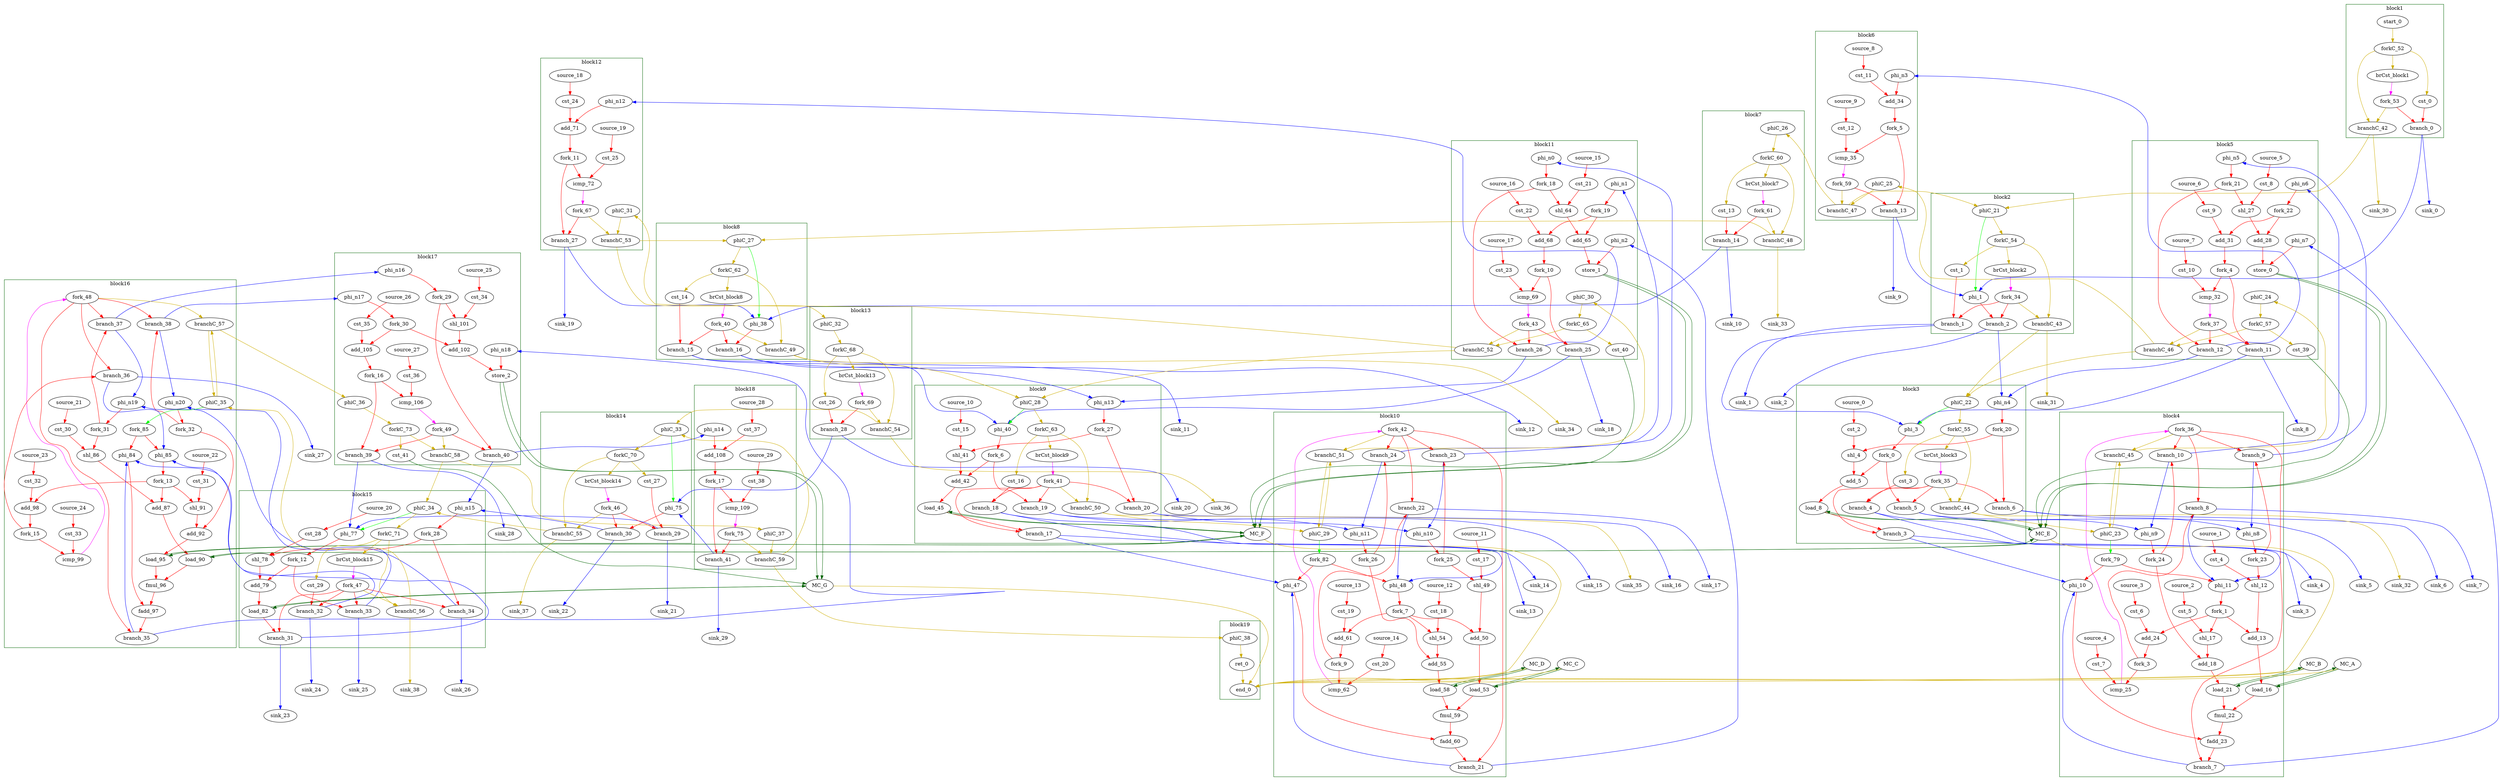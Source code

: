 Digraph G {
	splines=spline;
//DHLS version: 0.1.1" [shape = "none" pos = "20,20!"]
		"brCst_block1" [type = "Constant", bbID= 1, in = "in1:1", out = "out1:1", value = "0x1"];
		"cst_0" [type = "Constant", bbID= 1, in = "in1:1", out = "out1:1", value = "0x00000000"];
		"phi_1" [type = "Mux", bbID= 2, in = "in1?:1 in2:4 in3:4 ", out = "out1:4", delay=1.397];
		"brCst_block2" [type = "Constant", bbID= 2, in = "in1:1", out = "out1:1", value = "0x1"];
		"cst_1" [type = "Constant", bbID= 2, in = "in1:1", out = "out1:1", value = "0x00000000"];
		"phi_3" [type = "Mux", bbID= 3, in = "in1?:1 in2:4 in3:4 ", out = "out1:4", delay=1.397];
		"cst_2" [type = "Constant", bbID= 3, in = "in1:2", out = "out1:2", value = "0x00000003"];
		"shl_4" [type = "Operator", bbID= 3, op = "shl_op", in = "in1:7 in2:7 ", out = "out1:7 ", delay=0.000, latency=0, II=1];
		"add_5" [type = "Operator", bbID= 3, op = "add_op", in = "in1:8 in2:8 ", out = "out1:8 ", delay=2.287, latency=0, II=1];
		"load_8" [type = "Operator", bbID= 3, op = "mc_load_op", bbID= 3, portId= 0, in = "in1:32 in2:8 ", out = "out1:32 out2:8 ", delay=1.412, latency=2, II=1];
		"brCst_block3" [type = "Constant", bbID= 3, in = "in1:1", out = "out1:1", value = "0x1"];
		"phi_10" [type = "Mux", bbID= 4, in = "in1?:1 in2:32 in3:32 ", out = "out1:32", delay=1.397];
		"cst_3" [type = "Constant", bbID= 3, in = "in1:1", out = "out1:1", value = "0x00000000"];
		"phi_11" [type = "Mux", bbID= 4, in = "in1?:1 in2:4 in3:4 ", out = "out1:4", delay=1.397];
		"cst_4" [type = "Constant", bbID= 4, in = "in1:2", out = "out1:2", value = "0x00000003"];
		"shl_12" [type = "Operator", bbID= 4, op = "shl_op", in = "in1:7 in2:7 ", out = "out1:7 ", delay=0.000, latency=0, II=1];
		"add_13" [type = "Operator", bbID= 4, op = "add_op", in = "in1:8 in2:8 ", out = "out1:8 ", delay=2.287, latency=0, II=1];
		"load_16" [type = "Operator", bbID= 4, op = "mc_load_op", bbID= 4, portId= 0, in = "in1:32 in2:8 ", out = "out1:32 out2:8 ", delay=1.412, latency=2, II=1];
		"cst_5" [type = "Constant", bbID= 4, in = "in1:2", out = "out1:2", value = "0x00000003"];
		"shl_17" [type = "Operator", bbID= 4, op = "shl_op", in = "in1:7 in2:7 ", out = "out1:7 ", delay=0.000, latency=0, II=1];
		"add_18" [type = "Operator", bbID= 4, op = "add_op", in = "in1:8 in2:8 ", out = "out1:8 ", delay=2.287, latency=0, II=1];
		"load_21" [type = "Operator", bbID= 4, op = "mc_load_op", bbID= 4, portId= 0, in = "in1:32 in2:8 ", out = "out1:32 out2:8 ", delay=1.412, latency=2, II=1];
		"fmul_22" [type = "Operator", bbID= 4, op = "fmul_op", in = "in1:32 in2:32 ", out = "out1:32 ", delay=0.000, latency=6, II=1];
		"fadd_23" [type = "Operator", bbID= 4, op = "fadd_op", in = "in1:32 in2:32 ", out = "out1:32 ", delay=0.000, latency=10, II=1];
		"cst_6" [type = "Constant", bbID= 4, in = "in1:1", out = "out1:1", value = "0x00000001"];
		"add_24" [type = "Operator", bbID= 4, op = "add_op", in = "in1:4 in2:4 ", out = "out1:4 ", delay=2.287, latency=0, II=1];
		"cst_7" [type = "Constant", bbID= 4, in = "in1:4", out = "out1:4", value = "0x00000008"];
		"icmp_25" [type = "Operator", bbID= 4, op = "icmp_ult_op", in = "in1:4 in2:4 ", out = "out1:1 ", delay=1.907, latency=0, II=1];
		"cst_8" [type = "Constant", bbID= 5, in = "in1:2", out = "out1:2", value = "0x00000003"];
		"shl_27" [type = "Operator", bbID= 5, op = "shl_op", in = "in1:7 in2:7 ", out = "out1:7 ", delay=0.000, latency=0, II=1];
		"add_28" [type = "Operator", bbID= 5, op = "add_op", in = "in1:8 in2:8 ", out = "out1:8 ", delay=2.287, latency=0, II=1];
		"store_0" [type = "Operator", bbID= 5, op = "mc_store_op", bbID= 5, portId= 0, in = "in1:32 in2:8 ", out = "out1:32 out2:8 ", delay=0.672, latency=0, II=1];
		"cst_9" [type = "Constant", bbID= 5, in = "in1:1", out = "out1:1", value = "0x00000001"];
		"add_31" [type = "Operator", bbID= 5, op = "add_op", in = "in1:4 in2:4 ", out = "out1:4 ", delay=2.287, latency=0, II=1];
		"cst_10" [type = "Constant", bbID= 5, in = "in1:4", out = "out1:4", value = "0x00000008"];
		"icmp_32" [type = "Operator", bbID= 5, op = "icmp_ult_op", in = "in1:4 in2:4 ", out = "out1:1 ", delay=1.907, latency=0, II=1];
		"cst_11" [type = "Constant", bbID= 6, in = "in1:1", out = "out1:1", value = "0x00000001"];
		"add_34" [type = "Operator", bbID= 6, op = "add_op", in = "in1:4 in2:4 ", out = "out1:4 ", delay=2.287, latency=0, II=1];
		"cst_12" [type = "Constant", bbID= 6, in = "in1:4", out = "out1:4", value = "0x00000008"];
		"icmp_35" [type = "Operator", bbID= 6, op = "icmp_ult_op", in = "in1:4 in2:4 ", out = "out1:1 ", delay=1.907, latency=0, II=1];
		"brCst_block7" [type = "Constant", bbID= 7, in = "in1:1", out = "out1:1", value = "0x1"];
		"cst_13" [type = "Constant", bbID= 7, in = "in1:1", out = "out1:1", value = "0x00000000"];
		"phi_38" [type = "Mux", bbID= 8, in = "in1?:1 in2:4 in3:4 ", out = "out1:4", delay=1.397];
		"brCst_block8" [type = "Constant", bbID= 8, in = "in1:1", out = "out1:1", value = "0x1"];
		"cst_14" [type = "Constant", bbID= 8, in = "in1:1", out = "out1:1", value = "0x00000000"];
		"phi_40" [type = "Mux", bbID= 9, in = "in1?:1 in2:4 in3:4 ", out = "out1:4", delay=1.397];
		"cst_15" [type = "Constant", bbID= 9, in = "in1:2", out = "out1:2", value = "0x00000003"];
		"shl_41" [type = "Operator", bbID= 9, op = "shl_op", in = "in1:7 in2:7 ", out = "out1:7 ", delay=0.000, latency=0, II=1];
		"add_42" [type = "Operator", bbID= 9, op = "add_op", in = "in1:8 in2:8 ", out = "out1:8 ", delay=2.287, latency=0, II=1];
		"load_45" [type = "Operator", bbID= 9, op = "mc_load_op", bbID= 9, portId= 0, in = "in1:32 in2:8 ", out = "out1:32 out2:8 ", delay=1.412, latency=2, II=1];
		"brCst_block9" [type = "Constant", bbID= 9, in = "in1:1", out = "out1:1", value = "0x1"];
		"phi_47" [type = "Mux", bbID= 10, in = "in1?:1 in2:32 in3:32 ", out = "out1:32", delay=1.397];
		"cst_16" [type = "Constant", bbID= 9, in = "in1:1", out = "out1:1", value = "0x00000000"];
		"phi_48" [type = "Mux", bbID= 10, in = "in1?:1 in2:4 in3:4 ", out = "out1:4", delay=1.397];
		"cst_17" [type = "Constant", bbID= 10, in = "in1:2", out = "out1:2", value = "0x00000003"];
		"shl_49" [type = "Operator", bbID= 10, op = "shl_op", in = "in1:7 in2:7 ", out = "out1:7 ", delay=0.000, latency=0, II=1];
		"add_50" [type = "Operator", bbID= 10, op = "add_op", in = "in1:8 in2:8 ", out = "out1:8 ", delay=2.287, latency=0, II=1];
		"load_53" [type = "Operator", bbID= 10, op = "mc_load_op", bbID= 10, portId= 0, in = "in1:32 in2:8 ", out = "out1:32 out2:8 ", delay=1.412, latency=2, II=1];
		"cst_18" [type = "Constant", bbID= 10, in = "in1:2", out = "out1:2", value = "0x00000003"];
		"shl_54" [type = "Operator", bbID= 10, op = "shl_op", in = "in1:7 in2:7 ", out = "out1:7 ", delay=0.000, latency=0, II=1];
		"add_55" [type = "Operator", bbID= 10, op = "add_op", in = "in1:8 in2:8 ", out = "out1:8 ", delay=2.287, latency=0, II=1];
		"load_58" [type = "Operator", bbID= 10, op = "mc_load_op", bbID= 10, portId= 0, in = "in1:32 in2:8 ", out = "out1:32 out2:8 ", delay=1.412, latency=2, II=1];
		"fmul_59" [type = "Operator", bbID= 10, op = "fmul_op", in = "in1:32 in2:32 ", out = "out1:32 ", delay=0.000, latency=6, II=1];
		"fadd_60" [type = "Operator", bbID= 10, op = "fadd_op", in = "in1:32 in2:32 ", out = "out1:32 ", delay=0.000, latency=10, II=1];
		"cst_19" [type = "Constant", bbID= 10, in = "in1:1", out = "out1:1", value = "0x00000001"];
		"add_61" [type = "Operator", bbID= 10, op = "add_op", in = "in1:4 in2:4 ", out = "out1:4 ", delay=2.287, latency=0, II=1];
		"cst_20" [type = "Constant", bbID= 10, in = "in1:4", out = "out1:4", value = "0x00000008"];
		"icmp_62" [type = "Operator", bbID= 10, op = "icmp_ult_op", in = "in1:4 in2:4 ", out = "out1:1 ", delay=1.907, latency=0, II=1];
		"cst_21" [type = "Constant", bbID= 11, in = "in1:2", out = "out1:2", value = "0x00000003"];
		"shl_64" [type = "Operator", bbID= 11, op = "shl_op", in = "in1:7 in2:7 ", out = "out1:7 ", delay=0.000, latency=0, II=1];
		"add_65" [type = "Operator", bbID= 11, op = "add_op", in = "in1:8 in2:8 ", out = "out1:8 ", delay=2.287, latency=0, II=1];
		"store_1" [type = "Operator", bbID= 11, op = "mc_store_op", bbID= 11, portId= 0, in = "in1:32 in2:8 ", out = "out1:32 out2:8 ", delay=0.672, latency=0, II=1];
		"cst_22" [type = "Constant", bbID= 11, in = "in1:1", out = "out1:1", value = "0x00000001"];
		"add_68" [type = "Operator", bbID= 11, op = "add_op", in = "in1:4 in2:4 ", out = "out1:4 ", delay=2.287, latency=0, II=1];
		"cst_23" [type = "Constant", bbID= 11, in = "in1:4", out = "out1:4", value = "0x00000008"];
		"icmp_69" [type = "Operator", bbID= 11, op = "icmp_ult_op", in = "in1:4 in2:4 ", out = "out1:1 ", delay=1.907, latency=0, II=1];
		"cst_24" [type = "Constant", bbID= 12, in = "in1:1", out = "out1:1", value = "0x00000001"];
		"add_71" [type = "Operator", bbID= 12, op = "add_op", in = "in1:4 in2:4 ", out = "out1:4 ", delay=2.287, latency=0, II=1];
		"cst_25" [type = "Constant", bbID= 12, in = "in1:4", out = "out1:4", value = "0x00000008"];
		"icmp_72" [type = "Operator", bbID= 12, op = "icmp_ult_op", in = "in1:4 in2:4 ", out = "out1:1 ", delay=1.907, latency=0, II=1];
		"brCst_block13" [type = "Constant", bbID= 13, in = "in1:1", out = "out1:1", value = "0x1"];
		"cst_26" [type = "Constant", bbID= 13, in = "in1:1", out = "out1:1", value = "0x00000000"];
		"phi_75" [type = "Mux", bbID= 14, in = "in1?:1 in2:4 in3:4 ", out = "out1:4", delay=1.397];
		"brCst_block14" [type = "Constant", bbID= 14, in = "in1:1", out = "out1:1", value = "0x1"];
		"cst_27" [type = "Constant", bbID= 14, in = "in1:1", out = "out1:1", value = "0x00000000"];
		"phi_77" [type = "Mux", bbID= 15, in = "in1?:1 in2:4 in3:4 ", out = "out1:4", delay=1.397];
		"cst_28" [type = "Constant", bbID= 15, in = "in1:2", out = "out1:2", value = "0x00000003"];
		"shl_78" [type = "Operator", bbID= 15, op = "shl_op", in = "in1:7 in2:7 ", out = "out1:7 ", delay=0.000, latency=0, II=1];
		"add_79" [type = "Operator", bbID= 15, op = "add_op", in = "in1:8 in2:8 ", out = "out1:8 ", delay=2.287, latency=0, II=1];
		"load_82" [type = "Operator", bbID= 15, op = "mc_load_op", bbID= 15, portId= 0, in = "in1:32 in2:8 ", out = "out1:32 out2:8 ", delay=1.412, latency=2, II=1];
		"brCst_block15" [type = "Constant", bbID= 15, in = "in1:1", out = "out1:1", value = "0x1"];
		"phi_84" [type = "Mux", bbID= 16, in = "in1?:1 in2:32 in3:32 ", out = "out1:32", delay=1.397];
		"cst_29" [type = "Constant", bbID= 15, in = "in1:1", out = "out1:1", value = "0x00000000"];
		"phi_85" [type = "Mux", bbID= 16, in = "in1?:1 in2:4 in3:4 ", out = "out1:4", delay=1.397];
		"cst_30" [type = "Constant", bbID= 16, in = "in1:2", out = "out1:2", value = "0x00000003"];
		"shl_86" [type = "Operator", bbID= 16, op = "shl_op", in = "in1:7 in2:7 ", out = "out1:7 ", delay=0.000, latency=0, II=1];
		"add_87" [type = "Operator", bbID= 16, op = "add_op", in = "in1:8 in2:8 ", out = "out1:8 ", delay=2.287, latency=0, II=1];
		"load_90" [type = "Operator", bbID= 16, op = "mc_load_op", bbID= 16, portId= 1, in = "in1:32 in2:8 ", out = "out1:32 out2:8 ", delay=1.412, latency=2, II=1];
		"cst_31" [type = "Constant", bbID= 16, in = "in1:2", out = "out1:2", value = "0x00000003"];
		"shl_91" [type = "Operator", bbID= 16, op = "shl_op", in = "in1:7 in2:7 ", out = "out1:7 ", delay=0.000, latency=0, II=1];
		"add_92" [type = "Operator", bbID= 16, op = "add_op", in = "in1:8 in2:8 ", out = "out1:8 ", delay=2.287, latency=0, II=1];
		"load_95" [type = "Operator", bbID= 16, op = "mc_load_op", bbID= 16, portId= 1, in = "in1:32 in2:8 ", out = "out1:32 out2:8 ", delay=1.412, latency=2, II=1];
		"fmul_96" [type = "Operator", bbID= 16, op = "fmul_op", in = "in1:32 in2:32 ", out = "out1:32 ", delay=0.000, latency=6, II=1];
		"fadd_97" [type = "Operator", bbID= 16, op = "fadd_op", in = "in1:32 in2:32 ", out = "out1:32 ", delay=0.000, latency=10, II=1];
		"cst_32" [type = "Constant", bbID= 16, in = "in1:1", out = "out1:1", value = "0x00000001"];
		"add_98" [type = "Operator", bbID= 16, op = "add_op", in = "in1:4 in2:4 ", out = "out1:4 ", delay=2.287, latency=0, II=1];
		"cst_33" [type = "Constant", bbID= 16, in = "in1:4", out = "out1:4", value = "0x00000008"];
		"icmp_99" [type = "Operator", bbID= 16, op = "icmp_ult_op", in = "in1:4 in2:4 ", out = "out1:1 ", delay=1.907, latency=0, II=1];
		"cst_34" [type = "Constant", bbID= 17, in = "in1:2", out = "out1:2", value = "0x00000003"];
		"shl_101" [type = "Operator", bbID= 17, op = "shl_op", in = "in1:7 in2:7 ", out = "out1:7 ", delay=0.000, latency=0, II=1];
		"add_102" [type = "Operator", bbID= 17, op = "add_op", in = "in1:8 in2:8 ", out = "out1:8 ", delay=2.287, latency=0, II=1];
		"store_2" [type = "Operator", bbID= 17, op = "mc_store_op", bbID= 17, portId= 0, in = "in1:32 in2:8 ", out = "out1:32 out2:8 ", delay=0.672, latency=0, II=1];
		"cst_35" [type = "Constant", bbID= 17, in = "in1:1", out = "out1:1", value = "0x00000001"];
		"add_105" [type = "Operator", bbID= 17, op = "add_op", in = "in1:4 in2:4 ", out = "out1:4 ", delay=2.287, latency=0, II=1];
		"cst_36" [type = "Constant", bbID= 17, in = "in1:4", out = "out1:4", value = "0x00000008"];
		"icmp_106" [type = "Operator", bbID= 17, op = "icmp_ult_op", in = "in1:4 in2:4 ", out = "out1:1 ", delay=1.907, latency=0, II=1];
		"cst_37" [type = "Constant", bbID= 18, in = "in1:1", out = "out1:1", value = "0x00000001"];
		"add_108" [type = "Operator", bbID= 18, op = "add_op", in = "in1:4 in2:4 ", out = "out1:4 ", delay=2.287, latency=0, II=1];
		"cst_38" [type = "Constant", bbID= 18, in = "in1:4", out = "out1:4", value = "0x00000008"];
		"icmp_109" [type = "Operator", bbID= 18, op = "icmp_ult_op", in = "in1:4 in2:4 ", out = "out1:1 ", delay=1.907, latency=0, II=1];
		"ret_0" [type = "Operator", bbID= 19, op = "ret_op", in = "in1:0 ", out = "out1:0 ", delay=0.000, latency=0, II=1];
		"phi_n0" [type = "Merge", bbID= 11, in = "in1:4 ", out = "out1:4", delay=0.000];
		"phi_n1" [type = "Merge", bbID= 11, in = "in1:4 ", out = "out1:4", delay=0.000];
		"phi_n2" [type = "Merge", bbID= 11, in = "in1:32 ", out = "out1:32", delay=0.000];
		"phi_n3" [type = "Merge", bbID= 6, in = "in1:4 ", out = "out1:4", delay=0.000];
		"phi_n4" [type = "Merge", bbID= 3, in = "in1:4 in2:4 ", out = "out1:4", delay=1.397];
		"phi_n5" [type = "Merge", bbID= 5, in = "in1:4 ", out = "out1:4", delay=0.000];
		"phi_n6" [type = "Merge", bbID= 5, in = "in1:4 ", out = "out1:4", delay=0.000];
		"phi_n7" [type = "Merge", bbID= 5, in = "in1:32 ", out = "out1:32", delay=0.000];
		"phi_n8" [type = "Merge", bbID= 4, in = "in1:4 in2:4 ", out = "out1:4", delay=1.397];
		"phi_n9" [type = "Merge", bbID= 4, in = "in1:4 in2:4 ", out = "out1:4", delay=1.397];
		"phi_n10" [type = "Merge", bbID= 10, in = "in1:4 in2:4 ", out = "out1:4", delay=1.397];
		"phi_n11" [type = "Merge", bbID= 10, in = "in1:4 in2:4 ", out = "out1:4", delay=1.397];
		"phi_n12" [type = "Merge", bbID= 12, in = "in1:4 ", out = "out1:4", delay=0.000];
		"phi_n13" [type = "Merge", bbID= 9, in = "in1:4 in2:4 ", out = "out1:4", delay=1.397];
		"phi_n14" [type = "Merge", bbID= 18, in = "in1:4 ", out = "out1:4", delay=0.000];
		"phi_n15" [type = "Merge", bbID= 15, in = "in1:4 in2:4 ", out = "out1:4", delay=1.397];
		"phi_n16" [type = "Merge", bbID= 17, in = "in1:4 ", out = "out1:4", delay=0.000];
		"phi_n17" [type = "Merge", bbID= 17, in = "in1:4 ", out = "out1:4", delay=0.000];
		"phi_n18" [type = "Merge", bbID= 17, in = "in1:32 ", out = "out1:32", delay=0.000];
		"phi_n19" [type = "Merge", bbID= 16, in = "in1:4 in2:4 ", out = "out1:4", delay=1.397];
		"phi_n20" [type = "Merge", bbID= 16, in = "in1:4 in2:4 ", out = "out1:4", delay=1.397];
		"fork_0" [type = "Fork", bbID= 3, in = "in1:4", out = "out1:4 out2:4 "];
		"fork_1" [type = "Fork", bbID= 4, in = "in1:4", out = "out1:4 out2:4 out3:4 "];
		"fork_3" [type = "Fork", bbID= 4, in = "in1:4", out = "out1:4 out2:4 "];
		"fork_4" [type = "Fork", bbID= 5, in = "in1:4", out = "out1:4 out2:4 "];
		"fork_5" [type = "Fork", bbID= 6, in = "in1:4", out = "out1:4 out2:4 "];
		"fork_6" [type = "Fork", bbID= 9, in = "in1:4", out = "out1:4 out2:4 "];
		"fork_7" [type = "Fork", bbID= 10, in = "in1:4", out = "out1:4 out2:4 out3:4 "];
		"fork_9" [type = "Fork", bbID= 10, in = "in1:4", out = "out1:4 out2:4 "];
		"fork_10" [type = "Fork", bbID= 11, in = "in1:4", out = "out1:4 out2:4 "];
		"fork_11" [type = "Fork", bbID= 12, in = "in1:4", out = "out1:4 out2:4 "];
		"fork_12" [type = "Fork", bbID= 15, in = "in1:4", out = "out1:4 out2:4 "];
		"fork_13" [type = "Fork", bbID= 16, in = "in1:4", out = "out1:4 out2:4 out3:4 "];
		"fork_15" [type = "Fork", bbID= 16, in = "in1:4", out = "out1:4 out2:4 "];
		"fork_16" [type = "Fork", bbID= 17, in = "in1:4", out = "out1:4 out2:4 "];
		"fork_17" [type = "Fork", bbID= 18, in = "in1:4", out = "out1:4 out2:4 "];
		"fork_18" [type = "Fork", bbID= 11, in = "in1:4", out = "out1:4 out2:4 "];
		"fork_19" [type = "Fork", bbID= 11, in = "in1:4", out = "out1:4 out2:4 "];
		"fork_20" [type = "Fork", bbID= 3, in = "in1:4", out = "out1:4 out2:4 "];
		"fork_21" [type = "Fork", bbID= 5, in = "in1:4", out = "out1:4 out2:4 "];
		"fork_22" [type = "Fork", bbID= 5, in = "in1:4", out = "out1:4 out2:4 "];
		"fork_23" [type = "Fork", bbID= 4, in = "in1:4", out = "out1:4 out2:4 "];
		"fork_24" [type = "Fork", bbID= 4, in = "in1:4", out = "out1:4 out2:4 "];
		"fork_25" [type = "Fork", bbID= 10, in = "in1:4", out = "out1:4 out2:4 "];
		"fork_26" [type = "Fork", bbID= 10, in = "in1:4", out = "out1:4 out2:4 "];
		"fork_27" [type = "Fork", bbID= 9, in = "in1:4", out = "out1:4 out2:4 "];
		"fork_28" [type = "Fork", bbID= 15, in = "in1:4", out = "out1:4 out2:4 "];
		"fork_29" [type = "Fork", bbID= 17, in = "in1:4", out = "out1:4 out2:4 "];
		"fork_30" [type = "Fork", bbID= 17, in = "in1:4", out = "out1:4 out2:4 "];
		"fork_31" [type = "Fork", bbID= 16, in = "in1:4", out = "out1:4 out2:4 "];
		"fork_32" [type = "Fork", bbID= 16, in = "in1:4", out = "out1:4 out2:4 "];
		"branch_0" [type = "Branch", bbID= 1,  in = "in1:1 in2?:1", out = "out1+:1 out2-:1"];
		"branch_1" [type = "Branch", bbID= 2,  in = "in1:1 in2?:1", out = "out1+:1 out2-:1"];
		"branch_2" [type = "Branch", bbID= 2,  in = "in1:4 in2?:1", out = "out1+:4 out2-:4"];
		"fork_34" [type = "Fork", bbID= 2, in = "in1:1", out = "out1:1 out2:1 out3:1 "];
		"branch_3" [type = "Branch", bbID= 3,  in = "in1:32 in2?:1", out = "out1+:32 out2-:32"];
		"branch_4" [type = "Branch", bbID= 3,  in = "in1:1 in2?:1", out = "out1+:1 out2-:1"];
		"branch_5" [type = "Branch", bbID= 3,  in = "in1:4 in2?:1", out = "out1+:4 out2-:4"];
		"branch_6" [type = "Branch", bbID= 3,  in = "in1:4 in2?:1", out = "out1+:4 out2-:4"];
		"fork_35" [type = "Fork", bbID= 3, in = "in1:1", out = "out1:1 out2:1 out3:1 out4:1 out5:1 "];
		"branch_7" [type = "Branch", bbID= 4,  in = "in1:32 in2?:1", out = "out1+:32 out2-:32"];
		"branch_8" [type = "Branch", bbID= 4,  in = "in1:4 in2?:1", out = "out1+:4 out2-:4"];
		"branch_9" [type = "Branch", bbID= 4,  in = "in1:4 in2?:1", out = "out1+:4 out2-:4"];
		"branch_10" [type = "Branch", bbID= 4,  in = "in1:4 in2?:1", out = "out1+:4 out2-:4"];
		"fork_36" [type = "Fork", bbID= 4, in = "in1:1", out = "out1:1 out2:1 out3:1 out4:1 out5:1 "];
		"branch_11" [type = "Branch", bbID= 5,  in = "in1:4 in2?:1", out = "out1+:4 out2-:4"];
		"branch_12" [type = "Branch", bbID= 5,  in = "in1:4 in2?:1", out = "out1+:4 out2-:4"];
		"fork_37" [type = "Fork", bbID= 5, in = "in1:1", out = "out1:1 out2:1 out3:1 "];
		"branch_13" [type = "Branch", bbID= 6,  in = "in1:4 in2?:1", out = "out1+:4 out2-:4"];
		"branch_14" [type = "Branch", bbID= 7,  in = "in1:1 in2?:1", out = "out1+:1 out2-:1"];
		"branch_15" [type = "Branch", bbID= 8,  in = "in1:1 in2?:1", out = "out1+:1 out2-:1"];
		"branch_16" [type = "Branch", bbID= 8,  in = "in1:4 in2?:1", out = "out1+:4 out2-:4"];
		"fork_40" [type = "Fork", bbID= 8, in = "in1:1", out = "out1:1 out2:1 out3:1 "];
		"branch_17" [type = "Branch", bbID= 9,  in = "in1:32 in2?:1", out = "out1+:32 out2-:32"];
		"branch_18" [type = "Branch", bbID= 9,  in = "in1:1 in2?:1", out = "out1+:1 out2-:1"];
		"branch_19" [type = "Branch", bbID= 9,  in = "in1:4 in2?:1", out = "out1+:4 out2-:4"];
		"branch_20" [type = "Branch", bbID= 9,  in = "in1:4 in2?:1", out = "out1+:4 out2-:4"];
		"fork_41" [type = "Fork", bbID= 9, in = "in1:1", out = "out1:1 out2:1 out3:1 out4:1 out5:1 "];
		"branch_21" [type = "Branch", bbID= 10,  in = "in1:32 in2?:1", out = "out1+:32 out2-:32"];
		"branch_22" [type = "Branch", bbID= 10,  in = "in1:4 in2?:1", out = "out1+:4 out2-:4"];
		"branch_23" [type = "Branch", bbID= 10,  in = "in1:4 in2?:1", out = "out1+:4 out2-:4"];
		"branch_24" [type = "Branch", bbID= 10,  in = "in1:4 in2?:1", out = "out1+:4 out2-:4"];
		"fork_42" [type = "Fork", bbID= 10, in = "in1:1", out = "out1:1 out2:1 out3:1 out4:1 out5:1 "];
		"branch_25" [type = "Branch", bbID= 11,  in = "in1:4 in2?:1", out = "out1+:4 out2-:4"];
		"branch_26" [type = "Branch", bbID= 11,  in = "in1:4 in2?:1", out = "out1+:4 out2-:4"];
		"fork_43" [type = "Fork", bbID= 11, in = "in1:1", out = "out1:1 out2:1 out3:1 "];
		"branch_27" [type = "Branch", bbID= 12,  in = "in1:4 in2?:1", out = "out1+:4 out2-:4"];
		"branch_28" [type = "Branch", bbID= 13,  in = "in1:1 in2?:1", out = "out1+:1 out2-:1"];
		"branch_29" [type = "Branch", bbID= 14,  in = "in1:1 in2?:1", out = "out1+:1 out2-:1"];
		"branch_30" [type = "Branch", bbID= 14,  in = "in1:4 in2?:1", out = "out1+:4 out2-:4"];
		"fork_46" [type = "Fork", bbID= 14, in = "in1:1", out = "out1:1 out2:1 out3:1 "];
		"branch_31" [type = "Branch", bbID= 15,  in = "in1:32 in2?:1", out = "out1+:32 out2-:32"];
		"branch_32" [type = "Branch", bbID= 15,  in = "in1:1 in2?:1", out = "out1+:1 out2-:1"];
		"branch_33" [type = "Branch", bbID= 15,  in = "in1:4 in2?:1", out = "out1+:4 out2-:4"];
		"branch_34" [type = "Branch", bbID= 15,  in = "in1:4 in2?:1", out = "out1+:4 out2-:4"];
		"fork_47" [type = "Fork", bbID= 15, in = "in1:1", out = "out1:1 out2:1 out3:1 out4:1 out5:1 "];
		"branch_35" [type = "Branch", bbID= 16,  in = "in1:32 in2?:1", out = "out1+:32 out2-:32"];
		"branch_36" [type = "Branch", bbID= 16,  in = "in1:4 in2?:1", out = "out1+:4 out2-:4"];
		"branch_37" [type = "Branch", bbID= 16,  in = "in1:4 in2?:1", out = "out1+:4 out2-:4"];
		"branch_38" [type = "Branch", bbID= 16,  in = "in1:4 in2?:1", out = "out1+:4 out2-:4"];
		"fork_48" [type = "Fork", bbID= 16, in = "in1:1", out = "out1:1 out2:1 out3:1 out4:1 out5:1 "];
		"branch_39" [type = "Branch", bbID= 17,  in = "in1:4 in2?:1", out = "out1+:4 out2-:4"];
		"branch_40" [type = "Branch", bbID= 17,  in = "in1:4 in2?:1", out = "out1+:4 out2-:4"];
		"fork_49" [type = "Fork", bbID= 17, in = "in1:1", out = "out1:1 out2:1 out3:1 "];
		"branch_41" [type = "Branch", bbID= 18,  in = "in1:4 in2?:1", out = "out1+:4 out2-:4"];
		"MC_E" [type = "MC", bbID= 0, in = "in1:32*c0 in2:8*l0a in3:8*s0a in4:32*s0d in5:8*l1a ", out = "out1:32*l0d out2:32*l1d out3:0*e ", memory = "E", bbcount = 1, ldcount = 2, stcount = 1];
		"MC_A" [type = "MC", bbID= 0, in = "in1:8*l0a ", out = "out1:32*l0d out2:0*e ", memory = "A", bbcount = 0, ldcount = 1, stcount = 0];
		"MC_B" [type = "MC", bbID= 0, in = "in1:8*l0a ", out = "out1:32*l0d out2:0*e ", memory = "B", bbcount = 0, ldcount = 1, stcount = 0];
		"cst_39" [type = "Constant", bbID= 5, in = "in1:1", out = "out1:1", value = "0x00000001"];
		"MC_F" [type = "MC", bbID= 0, in = "in1:32*c0 in2:8*l0a in3:8*s0a in4:32*s0d in5:8*l1a ", out = "out1:32*l0d out2:32*l1d out3:0*e ", memory = "F", bbcount = 1, ldcount = 2, stcount = 1];
		"MC_C" [type = "MC", bbID= 0, in = "in1:8*l0a ", out = "out1:32*l0d out2:0*e ", memory = "C", bbcount = 0, ldcount = 1, stcount = 0];
		"MC_D" [type = "MC", bbID= 0, in = "in1:8*l0a ", out = "out1:32*l0d out2:0*e ", memory = "D", bbcount = 0, ldcount = 1, stcount = 0];
		"cst_40" [type = "Constant", bbID= 11, in = "in1:1", out = "out1:1", value = "0x00000001"];
		"MC_G" [type = "MC", bbID= 0, in = "in1:32*c0 in2:8*l0a in3:8*s0a in4:32*s0d ", out = "out1:32*l0d out2:0*e ", memory = "G", bbcount = 1, ldcount = 1, stcount = 1];
		"cst_41" [type = "Constant", bbID= 17, in = "in1:1", out = "out1:1", value = "0x00000001"];
		"end_0" [type = "Exit", bbID= 0, in = "in1:0*e in2:0*e in3:0*e in4:0*e in5:0*e in6:0*e in7:0*e in8:0 ", out = "out1:0"];
		"start_0" [type = "Entry", control= "true", bbID= 1, in = "in1:0", out = "out1:0"];
		"forkC_52" [type = "Fork", bbID= 1, in = "in1:0", out = "out1:0 out2:0 out3:0 "];
		"branchC_42" [type = "Branch", bbID= 1,  in = "in1:0 in2?:1", out = "out1+:0 out2-:0"];
		"fork_53" [type = "Fork", bbID= 1, in = "in1:1", out = "out1:1 out2:1 "];
		"phiC_21" [type = "CntrlMerge", bbID= 2, in = "in1:0 in2:0 ", out = "out1:0 out2?:1", delay=0.000];
		"forkC_54" [type = "Fork", bbID= 2, in = "in1:0", out = "out1:0 out2:0 out3:0 "];
		"branchC_43" [type = "Branch", bbID= 2,  in = "in1:0 in2?:1", out = "out1+:0 out2-:0"];
		"phiC_22" [type = "CntrlMerge", bbID= 3, in = "in1:0 in2:0 ", out = "out1:0 out2?:1", delay=0.000];
		"forkC_55" [type = "Fork", bbID= 3, in = "in1:0", out = "out1:0 out2:0 out3:0 "];
		"branchC_44" [type = "Branch", bbID= 3,  in = "in1:0 in2?:1", out = "out1+:0 out2-:0"];
		"phiC_23" [type = "CntrlMerge", bbID= 4, in = "in1:0 in2:0 ", out = "out1:0 out2?:1", delay=0.000];
		"branchC_45" [type = "Branch", bbID= 4,  in = "in1:0 in2?:1", out = "out1+:0 out2-:0"];
		"phiC_24" [type = "Merge", bbID= 5, in = "in1:0 ", out = "out1:0", delay=0.000];
		"forkC_57" [type = "Fork", bbID= 5, in = "in1:0", out = "out1:0 out2:0 "];
		"branchC_46" [type = "Branch", bbID= 5,  in = "in1:0 in2?:1", out = "out1+:0 out2-:0"];
		"phiC_25" [type = "Merge", bbID= 6, in = "in1:0 ", out = "out1:0", delay=0.000];
		"branchC_47" [type = "Branch", bbID= 6,  in = "in1:0 in2?:1", out = "out1+:0 out2-:0"];
		"fork_59" [type = "Fork", bbID= 6, in = "in1:1", out = "out1:1 out2:1 "];
		"phiC_26" [type = "Merge", bbID= 7, in = "in1:0 ", out = "out1:0", delay=0.000];
		"forkC_60" [type = "Fork", bbID= 7, in = "in1:0", out = "out1:0 out2:0 out3:0 "];
		"branchC_48" [type = "Branch", bbID= 7,  in = "in1:0 in2?:1", out = "out1+:0 out2-:0"];
		"fork_61" [type = "Fork", bbID= 7, in = "in1:1", out = "out1:1 out2:1 "];
		"phiC_27" [type = "CntrlMerge", bbID= 8, in = "in1:0 in2:0 ", out = "out1:0 out2?:1", delay=0.000];
		"forkC_62" [type = "Fork", bbID= 8, in = "in1:0", out = "out1:0 out2:0 out3:0 "];
		"branchC_49" [type = "Branch", bbID= 8,  in = "in1:0 in2?:1", out = "out1+:0 out2-:0"];
		"phiC_28" [type = "CntrlMerge", bbID= 9, in = "in1:0 in2:0 ", out = "out1:0 out2?:1", delay=0.000];
		"forkC_63" [type = "Fork", bbID= 9, in = "in1:0", out = "out1:0 out2:0 out3:0 "];
		"branchC_50" [type = "Branch", bbID= 9,  in = "in1:0 in2?:1", out = "out1+:0 out2-:0"];
		"phiC_29" [type = "CntrlMerge", bbID= 10, in = "in1:0 in2:0 ", out = "out1:0 out2?:1", delay=0.000];
		"branchC_51" [type = "Branch", bbID= 10,  in = "in1:0 in2?:1", out = "out1+:0 out2-:0"];
		"phiC_30" [type = "Merge", bbID= 11, in = "in1:0 ", out = "out1:0", delay=0.000];
		"forkC_65" [type = "Fork", bbID= 11, in = "in1:0", out = "out1:0 out2:0 "];
		"branchC_52" [type = "Branch", bbID= 11,  in = "in1:0 in2?:1", out = "out1+:0 out2-:0"];
		"phiC_31" [type = "Merge", bbID= 12, in = "in1:0 ", out = "out1:0", delay=0.000];
		"branchC_53" [type = "Branch", bbID= 12,  in = "in1:0 in2?:1", out = "out1+:0 out2-:0"];
		"fork_67" [type = "Fork", bbID= 12, in = "in1:1", out = "out1:1 out2:1 "];
		"phiC_32" [type = "Merge", bbID= 13, in = "in1:0 ", out = "out1:0", delay=0.000];
		"forkC_68" [type = "Fork", bbID= 13, in = "in1:0", out = "out1:0 out2:0 out3:0 "];
		"branchC_54" [type = "Branch", bbID= 13,  in = "in1:0 in2?:1", out = "out1+:0 out2-:0"];
		"fork_69" [type = "Fork", bbID= 13, in = "in1:1", out = "out1:1 out2:1 "];
		"phiC_33" [type = "CntrlMerge", bbID= 14, in = "in1:0 in2:0 ", out = "out1:0 out2?:1", delay=0.000];
		"forkC_70" [type = "Fork", bbID= 14, in = "in1:0", out = "out1:0 out2:0 out3:0 "];
		"branchC_55" [type = "Branch", bbID= 14,  in = "in1:0 in2?:1", out = "out1+:0 out2-:0"];
		"phiC_34" [type = "CntrlMerge", bbID= 15, in = "in1:0 in2:0 ", out = "out1:0 out2?:1", delay=0.000];
		"forkC_71" [type = "Fork", bbID= 15, in = "in1:0", out = "out1:0 out2:0 out3:0 "];
		"branchC_56" [type = "Branch", bbID= 15,  in = "in1:0 in2?:1", out = "out1+:0 out2-:0"];
		"phiC_35" [type = "CntrlMerge", bbID= 16, in = "in1:0 in2:0 ", out = "out1:0 out2?:1", delay=0.000];
		"branchC_57" [type = "Branch", bbID= 16,  in = "in1:0 in2?:1", out = "out1+:0 out2-:0"];
		"phiC_36" [type = "Merge", bbID= 17, in = "in1:0 ", out = "out1:0", delay=0.000];
		"forkC_73" [type = "Fork", bbID= 17, in = "in1:0", out = "out1:0 out2:0 "];
		"branchC_58" [type = "Branch", bbID= 17,  in = "in1:0 in2?:1", out = "out1+:0 out2-:0"];
		"phiC_37" [type = "Merge", bbID= 18, in = "in1:0 ", out = "out1:0", delay=0.000];
		"branchC_59" [type = "Branch", bbID= 18,  in = "in1:0 in2?:1", out = "out1+:0 out2-:0"];
		"fork_75" [type = "Fork", bbID= 18, in = "in1:1", out = "out1:1 out2:1 "];
		"phiC_38" [type = "Merge", bbID= 19, in = "in1:0 ", out = "out1:0", delay=0.000];
		"sink_0" [type = "Sink", bbID= 0, in = "in1:1"];
		"sink_1" [type = "Sink", bbID= 0, in = "in1:1"];
		"sink_2" [type = "Sink", bbID= 0, in = "in1:4"];
		"sink_3" [type = "Sink", bbID= 0, in = "in1:32"];
		"sink_4" [type = "Sink", bbID= 0, in = "in1:1"];
		"sink_5" [type = "Sink", bbID= 0, in = "in1:4"];
		"sink_6" [type = "Sink", bbID= 0, in = "in1:4"];
		"sink_7" [type = "Sink", bbID= 0, in = "in1:4"];
		"sink_8" [type = "Sink", bbID= 0, in = "in1:4"];
		"sink_9" [type = "Sink", bbID= 0, in = "in1:4"];
		"sink_10" [type = "Sink", bbID= 0, in = "in1:1"];
		"sink_11" [type = "Sink", bbID= 0, in = "in1:1"];
		"sink_12" [type = "Sink", bbID= 0, in = "in1:4"];
		"sink_13" [type = "Sink", bbID= 0, in = "in1:32"];
		"sink_14" [type = "Sink", bbID= 0, in = "in1:1"];
		"sink_15" [type = "Sink", bbID= 0, in = "in1:4"];
		"sink_16" [type = "Sink", bbID= 0, in = "in1:4"];
		"sink_17" [type = "Sink", bbID= 0, in = "in1:4"];
		"sink_18" [type = "Sink", bbID= 0, in = "in1:4"];
		"sink_19" [type = "Sink", bbID= 0, in = "in1:4"];
		"sink_20" [type = "Sink", bbID= 0, in = "in1:1"];
		"sink_21" [type = "Sink", bbID= 0, in = "in1:1"];
		"sink_22" [type = "Sink", bbID= 0, in = "in1:4"];
		"sink_23" [type = "Sink", bbID= 0, in = "in1:32"];
		"sink_24" [type = "Sink", bbID= 0, in = "in1:1"];
		"sink_25" [type = "Sink", bbID= 0, in = "in1:4"];
		"sink_26" [type = "Sink", bbID= 0, in = "in1:4"];
		"sink_27" [type = "Sink", bbID= 0, in = "in1:4"];
		"sink_28" [type = "Sink", bbID= 0, in = "in1:4"];
		"sink_29" [type = "Sink", bbID= 0, in = "in1:4"];
		"sink_30" [type = "Sink", bbID= 0, in = "in1:0"];
		"sink_31" [type = "Sink", bbID= 0, in = "in1:0"];
		"sink_32" [type = "Sink", bbID= 0, in = "in1:0"];
		"sink_33" [type = "Sink", bbID= 0, in = "in1:0"];
		"sink_34" [type = "Sink", bbID= 0, in = "in1:0"];
		"sink_35" [type = "Sink", bbID= 0, in = "in1:0"];
		"sink_36" [type = "Sink", bbID= 0, in = "in1:0"];
		"sink_37" [type = "Sink", bbID= 0, in = "in1:0"];
		"sink_38" [type = "Sink", bbID= 0, in = "in1:0"];
		"source_0" [type = "Source", bbID= 3, out = "out1:2"];
		"source_1" [type = "Source", bbID= 4, out = "out1:2"];
		"source_2" [type = "Source", bbID= 4, out = "out1:2"];
		"source_3" [type = "Source", bbID= 4, out = "out1:1"];
		"source_4" [type = "Source", bbID= 4, out = "out1:4"];
		"source_5" [type = "Source", bbID= 5, out = "out1:2"];
		"source_6" [type = "Source", bbID= 5, out = "out1:1"];
		"source_7" [type = "Source", bbID= 5, out = "out1:4"];
		"source_8" [type = "Source", bbID= 6, out = "out1:1"];
		"source_9" [type = "Source", bbID= 6, out = "out1:4"];
		"source_10" [type = "Source", bbID= 9, out = "out1:2"];
		"source_11" [type = "Source", bbID= 10, out = "out1:2"];
		"source_12" [type = "Source", bbID= 10, out = "out1:2"];
		"source_13" [type = "Source", bbID= 10, out = "out1:1"];
		"source_14" [type = "Source", bbID= 10, out = "out1:4"];
		"source_15" [type = "Source", bbID= 11, out = "out1:2"];
		"source_16" [type = "Source", bbID= 11, out = "out1:1"];
		"source_17" [type = "Source", bbID= 11, out = "out1:4"];
		"source_18" [type = "Source", bbID= 12, out = "out1:1"];
		"source_19" [type = "Source", bbID= 12, out = "out1:4"];
		"source_20" [type = "Source", bbID= 15, out = "out1:2"];
		"source_21" [type = "Source", bbID= 16, out = "out1:2"];
		"source_22" [type = "Source", bbID= 16, out = "out1:2"];
		"source_23" [type = "Source", bbID= 16, out = "out1:1"];
		"source_24" [type = "Source", bbID= 16, out = "out1:4"];
		"source_25" [type = "Source", bbID= 17, out = "out1:2"];
		"source_26" [type = "Source", bbID= 17, out = "out1:1"];
		"source_27" [type = "Source", bbID= 17, out = "out1:4"];
		"source_28" [type = "Source", bbID= 18, out = "out1:1"];
		"source_29" [type = "Source", bbID= 18, out = "out1:4"];
		"fork_79" [type = "Fork", bbID= 4, in = "in1:1", out = "out1:1 out2:1 "];
		"fork_82" [type = "Fork", bbID= 10, in = "in1:1", out = "out1:1 out2:1 "];
		"fork_85" [type = "Fork", bbID= 16, in = "in1:1", out = "out1:1 out2:1 "];
		"load_8" -> "MC_E" [color = "darkgreen", mem_address = "true", from = "out2", to = "in2"];
		"MC_E" -> "load_8" [color = "darkgreen", mem_address = "false", from = "out1", to = "in1"];
		"load_16" -> "MC_A" [color = "darkgreen", mem_address = "true", from = "out2", to = "in1"];
		"MC_A" -> "load_16" [color = "darkgreen", mem_address = "false", from = "out1", to = "in1"];
		"load_21" -> "MC_B" [color = "darkgreen", mem_address = "true", from = "out2", to = "in1"];
		"MC_B" -> "load_21" [color = "darkgreen", mem_address = "false", from = "out1", to = "in1"];
		"store_0" -> "MC_E" [color = "darkgreen", mem_address = "true", from = "out2", to = "in3"];
		"store_0" -> "MC_E" [color = "darkgreen", mem_address = "false", from = "out1", to = "in4"];
		"load_45" -> "MC_F" [color = "darkgreen", mem_address = "true", from = "out2", to = "in2"];
		"MC_F" -> "load_45" [color = "darkgreen", mem_address = "false", from = "out1", to = "in1"];
		"load_53" -> "MC_C" [color = "darkgreen", mem_address = "true", from = "out2", to = "in1"];
		"MC_C" -> "load_53" [color = "darkgreen", mem_address = "false", from = "out1", to = "in1"];
		"load_58" -> "MC_D" [color = "darkgreen", mem_address = "true", from = "out2", to = "in1"];
		"MC_D" -> "load_58" [color = "darkgreen", mem_address = "false", from = "out1", to = "in1"];
		"store_1" -> "MC_F" [color = "darkgreen", mem_address = "true", from = "out2", to = "in3"];
		"store_1" -> "MC_F" [color = "darkgreen", mem_address = "false", from = "out1", to = "in4"];
		"load_82" -> "MC_G" [color = "darkgreen", mem_address = "true", from = "out2", to = "in2"];
		"MC_G" -> "load_82" [color = "darkgreen", mem_address = "false", from = "out1", to = "in1"];
		"load_90" -> "MC_E" [color = "darkgreen", mem_address = "true", from = "out2", to = "in5"];
		"MC_E" -> "load_90" [color = "darkgreen", mem_address = "false", from = "out2", to = "in1"];
		"load_95" -> "MC_F" [color = "darkgreen", mem_address = "true", from = "out2", to = "in5"];
		"MC_F" -> "load_95" [color = "darkgreen", mem_address = "false", from = "out2", to = "in1"];
		"store_2" -> "MC_G" [color = "darkgreen", mem_address = "true", from = "out2", to = "in3"];
		"store_2" -> "MC_G" [color = "darkgreen", mem_address = "false", from = "out1", to = "in4"];
		"cst_39" -> "MC_E" [color = "darkgreen", from = "out1", to = "in1"];
		"MC_E" -> "end_0" [color = "gold3", from = "out3", to = "in1"];
		"MC_A" -> "end_0" [color = "gold3", from = "out2", to = "in2"];
		"MC_B" -> "end_0" [color = "gold3", from = "out2", to = "in3"];
		"cst_40" -> "MC_F" [color = "darkgreen", from = "out1", to = "in1"];
		"MC_F" -> "end_0" [color = "gold3", from = "out3", to = "in4"];
		"MC_C" -> "end_0" [color = "gold3", from = "out2", to = "in5"];
		"MC_D" -> "end_0" [color = "gold3", from = "out2", to = "in6"];
		"cst_41" -> "MC_G" [color = "darkgreen", from = "out1", to = "in1"];
		"MC_G" -> "end_0" [color = "gold3", from = "out2", to = "in7"];
	subgraph cluster_0 {
	color = "darkgreen";
		label = "block1";
		"brCst_block1" -> "fork_53" [color = "magenta", from = "out1", to = "in1"];
		"cst_0" -> "branch_0" [color = "red", from = "out1", to = "in1"];
		"start_0" -> "forkC_52" [color = "gold3", from = "out1", to = "in1"];
		"forkC_52" -> "cst_0" [color = "gold3", from = "out1", to = "in1"];
		"forkC_52" -> "branchC_42" [color = "gold3", from = "out2", to = "in1"];
		"forkC_52" -> "brCst_block1" [color = "gold3", from = "out3", to = "in1"];
		"fork_53" -> "branch_0" [color = "red", from = "out1", to = "in2"];
		"fork_53" -> "branchC_42" [color = "gold3", from = "out2", to = "in2"];
	}
		"branch_0" -> "phi_1" [color = "blue", minlen = 3, from = "out1", to = "in2"];
		"branch_0" -> "sink_0" [color = "blue", minlen = 3, from = "out2", to = "in1"];
		"branchC_42" -> "phiC_21" [color = "gold3", minlen = 3, from = "out1", to = "in1"];
		"branchC_42" -> "sink_30" [color = "gold3", minlen = 3, from = "out2", to = "in1"];
	subgraph cluster_1 {
	color = "darkgreen";
		label = "block2";
		"phi_1" -> "branch_2" [color = "red", from = "out1", to = "in1"];
		"brCst_block2" -> "fork_34" [color = "magenta", from = "out1", to = "in1"];
		"cst_1" -> "branch_1" [color = "red", from = "out1", to = "in1"];
		"fork_34" -> "branch_2" [color = "red", from = "out1", to = "in2"];
		"fork_34" -> "branch_1" [color = "red", from = "out2", to = "in2"];
		"fork_34" -> "branchC_43" [color = "gold3", from = "out3", to = "in2"];
		"phiC_21" -> "phi_1" [color = "green", from = "out2", to = "in1"];
		"phiC_21" -> "forkC_54" [color = "gold3", from = "out1", to = "in1"];
		"forkC_54" -> "cst_1" [color = "gold3", from = "out1", to = "in1"];
		"forkC_54" -> "branchC_43" [color = "gold3", from = "out2", to = "in1"];
		"forkC_54" -> "brCst_block2" [color = "gold3", from = "out3", to = "in1"];
	}
		"branch_1" -> "phi_3" [color = "blue", minlen = 3, from = "out1", to = "in2"];
		"branch_1" -> "sink_1" [color = "blue", minlen = 3, from = "out2", to = "in1"];
		"branch_2" -> "phi_n4" [color = "blue", minlen = 3, from = "out1", to = "in1"];
		"branch_2" -> "sink_2" [color = "blue", minlen = 3, from = "out2", to = "in1"];
		"branchC_43" -> "phiC_22" [color = "gold3", minlen = 3, from = "out1", to = "in1"];
		"branchC_43" -> "sink_31" [color = "gold3", minlen = 3, from = "out2", to = "in1"];
	subgraph cluster_2 {
	color = "darkgreen";
		label = "block3";
		"phi_3" -> "fork_0" [color = "red", from = "out1", to = "in1"];
		"cst_2" -> "shl_4" [color = "red", from = "out1", to = "in2"];
		"shl_4" -> "add_5" [color = "red", from = "out1", to = "in1"];
		"add_5" -> "load_8" [color = "red", from = "out1", to = "in2"];
		"load_8" -> "branch_3" [color = "red", from = "out1", to = "in1"];
		"brCst_block3" -> "fork_35" [color = "magenta", from = "out1", to = "in1"];
		"cst_3" -> "branch_4" [color = "red", from = "out1", to = "in1"];
		"phi_n4" -> "fork_20" [color = "red", from = "out1", to = "in1"];
		"fork_0" -> "add_5" [color = "red", from = "out1", to = "in2"];
		"fork_0" -> "branch_5" [color = "red", from = "out2", to = "in1"];
		"fork_20" -> "shl_4" [color = "red", from = "out1", to = "in1"];
		"fork_20" -> "branch_6" [color = "red", from = "out2", to = "in1"];
		"fork_35" -> "branch_6" [color = "red", from = "out1", to = "in2"];
		"fork_35" -> "branch_5" [color = "red", from = "out2", to = "in2"];
		"fork_35" -> "branch_4" [color = "red", from = "out3", to = "in2"];
		"fork_35" -> "branch_3" [color = "red", from = "out4", to = "in2"];
		"fork_35" -> "branchC_44" [color = "gold3", from = "out5", to = "in2"];
		"phiC_22" -> "phi_3" [color = "green", from = "out2", to = "in1"];
		"phiC_22" -> "forkC_55" [color = "gold3", from = "out1", to = "in1"];
		"forkC_55" -> "cst_3" [color = "gold3", from = "out1", to = "in1"];
		"forkC_55" -> "branchC_44" [color = "gold3", from = "out2", to = "in1"];
		"forkC_55" -> "brCst_block3" [color = "gold3", from = "out3", to = "in1"];
		"source_0" -> "cst_2" [color = "red", from = "out1", to = "in1"];
	}
		"branch_3" -> "phi_10" [color = "blue", minlen = 3, from = "out1", to = "in2"];
		"branch_3" -> "sink_3" [color = "blue", minlen = 3, from = "out2", to = "in1"];
		"branch_4" -> "phi_11" [color = "blue", minlen = 3, from = "out1", to = "in2"];
		"branch_4" -> "sink_4" [color = "blue", minlen = 3, from = "out2", to = "in1"];
		"branch_5" -> "phi_n9" [color = "blue", minlen = 3, from = "out1", to = "in1"];
		"branch_5" -> "sink_5" [color = "blue", minlen = 3, from = "out2", to = "in1"];
		"branch_6" -> "phi_n8" [color = "blue", minlen = 3, from = "out1", to = "in1"];
		"branch_6" -> "sink_6" [color = "blue", minlen = 3, from = "out2", to = "in1"];
		"branchC_44" -> "phiC_23" [color = "gold3", minlen = 3, from = "out1", to = "in1"];
		"branchC_44" -> "sink_32" [color = "gold3", minlen = 3, from = "out2", to = "in1"];
	subgraph cluster_3 {
	color = "darkgreen";
		label = "block4";
		"phi_10" -> "fadd_23" [color = "red", from = "out1", to = "in1"];
		"phi_11" -> "fork_1" [color = "red", from = "out1", to = "in1"];
		"cst_4" -> "shl_12" [color = "red", from = "out1", to = "in2"];
		"shl_12" -> "add_13" [color = "red", from = "out1", to = "in1"];
		"add_13" -> "load_16" [color = "red", from = "out1", to = "in2"];
		"load_16" -> "fmul_22" [color = "red", from = "out1", to = "in1"];
		"cst_5" -> "shl_17" [color = "red", from = "out1", to = "in2"];
		"shl_17" -> "add_18" [color = "red", from = "out1", to = "in1"];
		"add_18" -> "load_21" [color = "red", from = "out1", to = "in2"];
		"load_21" -> "fmul_22" [color = "red", from = "out1", to = "in2"];
		"fmul_22" -> "fadd_23" [color = "red", from = "out1", to = "in2"];
		"fadd_23" -> "branch_7" [color = "red", from = "out1", to = "in1"];
		"cst_6" -> "add_24" [color = "red", from = "out1", to = "in2"];
		"add_24" -> "fork_3" [color = "red", from = "out1", to = "in1"];
		"cst_7" -> "icmp_25" [color = "red", from = "out1", to = "in2"];
		"icmp_25" -> "fork_36" [color = "magenta", from = "out1", to = "in1"];
		"phi_n8" -> "fork_23" [color = "red", from = "out1", to = "in1"];
		"phi_n9" -> "fork_24" [color = "red", from = "out1", to = "in1"];
		"fork_1" -> "add_13" [color = "red", from = "out1", to = "in2"];
		"fork_1" -> "shl_17" [color = "red", from = "out2", to = "in1"];
		"fork_1" -> "add_24" [color = "red", from = "out3", to = "in1"];
		"fork_3" -> "icmp_25" [color = "red", from = "out1", to = "in1"];
		"fork_3" -> "branch_8" [color = "red", from = "out2", to = "in1"];
		"fork_23" -> "shl_12" [color = "red", from = "out1", to = "in1"];
		"fork_23" -> "branch_9" [color = "red", from = "out2", to = "in1"];
		"fork_24" -> "add_18" [color = "red", from = "out1", to = "in2"];
		"fork_24" -> "branch_10" [color = "red", from = "out2", to = "in1"];
		"fork_36" -> "branch_10" [color = "red", from = "out1", to = "in2"];
		"fork_36" -> "branch_9" [color = "red", from = "out2", to = "in2"];
		"fork_36" -> "branch_8" [color = "red", from = "out3", to = "in2"];
		"fork_36" -> "branch_7" [color = "red", from = "out4", to = "in2"];
		"fork_36" -> "branchC_45" [color = "gold3", from = "out5", to = "in2"];
		"phiC_23" -> "fork_79" [color = "green", from = "out2", to = "in1"];
		"phiC_23" -> "branchC_45" [color = "gold3", from = "out1", to = "in1"];
		"source_1" -> "cst_4" [color = "red", from = "out1", to = "in1"];
		"source_2" -> "cst_5" [color = "red", from = "out1", to = "in1"];
		"source_3" -> "cst_6" [color = "red", from = "out1", to = "in1"];
		"source_4" -> "cst_7" [color = "red", from = "out1", to = "in1"];
		"fork_79" -> "phi_10" [color = "red", from = "out1", to = "in1"];
		"fork_79" -> "phi_11" [color = "red", from = "out2", to = "in1"];
	}
		"branch_7" -> "phi_10" [color = "blue", minlen = 3, from = "out1", to = "in3"];
		"branch_7" -> "phi_n7" [color = "blue", minlen = 3, from = "out2", to = "in1"];
		"branch_8" -> "phi_11" [color = "blue", minlen = 3, from = "out1", to = "in3"];
		"branch_8" -> "sink_7" [color = "blue", minlen = 3, from = "out2", to = "in1"];
		"branch_9" -> "phi_n8" [color = "blue", minlen = 3, from = "out1", to = "in2"];
		"branch_9" -> "phi_n5" [color = "blue", minlen = 3, from = "out2", to = "in1"];
		"branch_10" -> "phi_n9" [color = "blue", minlen = 3, from = "out1", to = "in2"];
		"branch_10" -> "phi_n6" [color = "blue", minlen = 3, from = "out2", to = "in1"];
		"branchC_45" -> "phiC_23" [color = "gold3", minlen = 3, from = "out1", to = "in2"];
		"branchC_45" -> "phiC_24" [color = "gold3", minlen = 3, from = "out2", to = "in1"];
	subgraph cluster_4 {
	color = "darkgreen";
		label = "block5";
		"cst_8" -> "shl_27" [color = "red", from = "out1", to = "in2"];
		"shl_27" -> "add_28" [color = "red", from = "out1", to = "in1"];
		"add_28" -> "store_0" [color = "red", from = "out1", to = "in2"];
		"cst_9" -> "add_31" [color = "red", from = "out1", to = "in2"];
		"add_31" -> "fork_4" [color = "red", from = "out1", to = "in1"];
		"cst_10" -> "icmp_32" [color = "red", from = "out1", to = "in2"];
		"icmp_32" -> "fork_37" [color = "magenta", from = "out1", to = "in1"];
		"phi_n5" -> "fork_21" [color = "red", from = "out1", to = "in1"];
		"phi_n6" -> "fork_22" [color = "red", from = "out1", to = "in1"];
		"phi_n7" -> "store_0" [color = "red", from = "out1", to = "in1"];
		"fork_4" -> "icmp_32" [color = "red", from = "out1", to = "in1"];
		"fork_4" -> "branch_11" [color = "red", from = "out2", to = "in1"];
		"fork_21" -> "shl_27" [color = "red", from = "out1", to = "in1"];
		"fork_21" -> "branch_12" [color = "red", from = "out2", to = "in1"];
		"fork_22" -> "add_28" [color = "red", from = "out1", to = "in2"];
		"fork_22" -> "add_31" [color = "red", from = "out2", to = "in1"];
		"fork_37" -> "branch_12" [color = "red", from = "out1", to = "in2"];
		"fork_37" -> "branch_11" [color = "red", from = "out2", to = "in2"];
		"fork_37" -> "branchC_46" [color = "gold3", from = "out3", to = "in2"];
		"phiC_24" -> "forkC_57" [color = "gold3", from = "out1", to = "in1"];
		"forkC_57" -> "cst_39" [color = "gold3", from = "out1", to = "in1"];
		"forkC_57" -> "branchC_46" [color = "gold3", from = "out2", to = "in1"];
		"source_5" -> "cst_8" [color = "red", from = "out1", to = "in1"];
		"source_6" -> "cst_9" [color = "red", from = "out1", to = "in1"];
		"source_7" -> "cst_10" [color = "red", from = "out1", to = "in1"];
	}
		"branch_11" -> "phi_3" [color = "blue", minlen = 3, from = "out1", to = "in3"];
		"branch_11" -> "sink_8" [color = "blue", minlen = 3, from = "out2", to = "in1"];
		"branch_12" -> "phi_n4" [color = "blue", minlen = 3, from = "out1", to = "in2"];
		"branch_12" -> "phi_n3" [color = "blue", minlen = 3, from = "out2", to = "in1"];
		"branchC_46" -> "phiC_22" [color = "gold3", minlen = 3, from = "out1", to = "in2"];
		"branchC_46" -> "phiC_25" [color = "gold3", minlen = 3, from = "out2", to = "in1"];
	subgraph cluster_5 {
	color = "darkgreen";
		label = "block6";
		"cst_11" -> "add_34" [color = "red", from = "out1", to = "in2"];
		"add_34" -> "fork_5" [color = "red", from = "out1", to = "in1"];
		"cst_12" -> "icmp_35" [color = "red", from = "out1", to = "in2"];
		"icmp_35" -> "fork_59" [color = "magenta", from = "out1", to = "in1"];
		"phi_n3" -> "add_34" [color = "red", from = "out1", to = "in1"];
		"fork_5" -> "icmp_35" [color = "red", from = "out1", to = "in1"];
		"fork_5" -> "branch_13" [color = "red", from = "out2", to = "in1"];
		"phiC_25" -> "branchC_47" [color = "gold3", from = "out1", to = "in1"];
		"fork_59" -> "branch_13" [color = "red", from = "out1", to = "in2"];
		"fork_59" -> "branchC_47" [color = "gold3", from = "out2", to = "in2"];
		"source_8" -> "cst_11" [color = "red", from = "out1", to = "in1"];
		"source_9" -> "cst_12" [color = "red", from = "out1", to = "in1"];
	}
		"branch_13" -> "phi_1" [color = "blue", minlen = 3, from = "out1", to = "in3"];
		"branch_13" -> "sink_9" [color = "blue", minlen = 3, from = "out2", to = "in1"];
		"branchC_47" -> "phiC_21" [color = "gold3", minlen = 3, from = "out1", to = "in2"];
		"branchC_47" -> "phiC_26" [color = "gold3", minlen = 3, from = "out2", to = "in1"];
	subgraph cluster_6 {
	color = "darkgreen";
		label = "block7";
		"brCst_block7" -> "fork_61" [color = "magenta", from = "out1", to = "in1"];
		"cst_13" -> "branch_14" [color = "red", from = "out1", to = "in1"];
		"phiC_26" -> "forkC_60" [color = "gold3", from = "out1", to = "in1"];
		"forkC_60" -> "cst_13" [color = "gold3", from = "out1", to = "in1"];
		"forkC_60" -> "branchC_48" [color = "gold3", from = "out2", to = "in1"];
		"forkC_60" -> "brCst_block7" [color = "gold3", from = "out3", to = "in1"];
		"fork_61" -> "branch_14" [color = "red", from = "out1", to = "in2"];
		"fork_61" -> "branchC_48" [color = "gold3", from = "out2", to = "in2"];
	}
		"branch_14" -> "phi_38" [color = "blue", minlen = 3, from = "out1", to = "in2"];
		"branch_14" -> "sink_10" [color = "blue", minlen = 3, from = "out2", to = "in1"];
		"branchC_48" -> "phiC_27" [color = "gold3", minlen = 3, from = "out1", to = "in1"];
		"branchC_48" -> "sink_33" [color = "gold3", minlen = 3, from = "out2", to = "in1"];
	subgraph cluster_7 {
	color = "darkgreen";
		label = "block8";
		"phi_38" -> "branch_16" [color = "red", from = "out1", to = "in1"];
		"brCst_block8" -> "fork_40" [color = "magenta", from = "out1", to = "in1"];
		"cst_14" -> "branch_15" [color = "red", from = "out1", to = "in1"];
		"fork_40" -> "branch_16" [color = "red", from = "out1", to = "in2"];
		"fork_40" -> "branch_15" [color = "red", from = "out2", to = "in2"];
		"fork_40" -> "branchC_49" [color = "gold3", from = "out3", to = "in2"];
		"phiC_27" -> "phi_38" [color = "green", from = "out2", to = "in1"];
		"phiC_27" -> "forkC_62" [color = "gold3", from = "out1", to = "in1"];
		"forkC_62" -> "cst_14" [color = "gold3", from = "out1", to = "in1"];
		"forkC_62" -> "branchC_49" [color = "gold3", from = "out2", to = "in1"];
		"forkC_62" -> "brCst_block8" [color = "gold3", from = "out3", to = "in1"];
	}
		"branch_15" -> "phi_40" [color = "blue", minlen = 3, from = "out1", to = "in2"];
		"branch_15" -> "sink_11" [color = "blue", minlen = 3, from = "out2", to = "in1"];
		"branch_16" -> "phi_n13" [color = "blue", minlen = 3, from = "out1", to = "in1"];
		"branch_16" -> "sink_12" [color = "blue", minlen = 3, from = "out2", to = "in1"];
		"branchC_49" -> "phiC_28" [color = "gold3", minlen = 3, from = "out1", to = "in1"];
		"branchC_49" -> "sink_34" [color = "gold3", minlen = 3, from = "out2", to = "in1"];
	subgraph cluster_8 {
	color = "darkgreen";
		label = "block9";
		"phi_40" -> "fork_6" [color = "red", from = "out1", to = "in1"];
		"cst_15" -> "shl_41" [color = "red", from = "out1", to = "in2"];
		"shl_41" -> "add_42" [color = "red", from = "out1", to = "in1"];
		"add_42" -> "load_45" [color = "red", from = "out1", to = "in2"];
		"load_45" -> "branch_17" [color = "red", from = "out1", to = "in1"];
		"brCst_block9" -> "fork_41" [color = "magenta", from = "out1", to = "in1"];
		"cst_16" -> "branch_18" [color = "red", from = "out1", to = "in1"];
		"phi_n13" -> "fork_27" [color = "red", from = "out1", to = "in1"];
		"fork_6" -> "add_42" [color = "red", from = "out1", to = "in2"];
		"fork_6" -> "branch_19" [color = "red", from = "out2", to = "in1"];
		"fork_27" -> "shl_41" [color = "red", from = "out1", to = "in1"];
		"fork_27" -> "branch_20" [color = "red", from = "out2", to = "in1"];
		"fork_41" -> "branch_20" [color = "red", from = "out1", to = "in2"];
		"fork_41" -> "branch_19" [color = "red", from = "out2", to = "in2"];
		"fork_41" -> "branch_18" [color = "red", from = "out3", to = "in2"];
		"fork_41" -> "branch_17" [color = "red", from = "out4", to = "in2"];
		"fork_41" -> "branchC_50" [color = "gold3", from = "out5", to = "in2"];
		"phiC_28" -> "phi_40" [color = "green", from = "out2", to = "in1"];
		"phiC_28" -> "forkC_63" [color = "gold3", from = "out1", to = "in1"];
		"forkC_63" -> "cst_16" [color = "gold3", from = "out1", to = "in1"];
		"forkC_63" -> "branchC_50" [color = "gold3", from = "out2", to = "in1"];
		"forkC_63" -> "brCst_block9" [color = "gold3", from = "out3", to = "in1"];
		"source_10" -> "cst_15" [color = "red", from = "out1", to = "in1"];
	}
		"branch_17" -> "phi_47" [color = "blue", minlen = 3, from = "out1", to = "in2"];
		"branch_17" -> "sink_13" [color = "blue", minlen = 3, from = "out2", to = "in1"];
		"branch_18" -> "phi_48" [color = "blue", minlen = 3, from = "out1", to = "in2"];
		"branch_18" -> "sink_14" [color = "blue", minlen = 3, from = "out2", to = "in1"];
		"branch_19" -> "phi_n11" [color = "blue", minlen = 3, from = "out1", to = "in1"];
		"branch_19" -> "sink_15" [color = "blue", minlen = 3, from = "out2", to = "in1"];
		"branch_20" -> "phi_n10" [color = "blue", minlen = 3, from = "out1", to = "in1"];
		"branch_20" -> "sink_16" [color = "blue", minlen = 3, from = "out2", to = "in1"];
		"branchC_50" -> "phiC_29" [color = "gold3", minlen = 3, from = "out1", to = "in1"];
		"branchC_50" -> "sink_35" [color = "gold3", minlen = 3, from = "out2", to = "in1"];
	subgraph cluster_9 {
	color = "darkgreen";
		label = "block10";
		"phi_47" -> "fadd_60" [color = "red", from = "out1", to = "in1"];
		"phi_48" -> "fork_7" [color = "red", from = "out1", to = "in1"];
		"cst_17" -> "shl_49" [color = "red", from = "out1", to = "in2"];
		"shl_49" -> "add_50" [color = "red", from = "out1", to = "in1"];
		"add_50" -> "load_53" [color = "red", from = "out1", to = "in2"];
		"load_53" -> "fmul_59" [color = "red", from = "out1", to = "in1"];
		"cst_18" -> "shl_54" [color = "red", from = "out1", to = "in2"];
		"shl_54" -> "add_55" [color = "red", from = "out1", to = "in1"];
		"add_55" -> "load_58" [color = "red", from = "out1", to = "in2"];
		"load_58" -> "fmul_59" [color = "red", from = "out1", to = "in2"];
		"fmul_59" -> "fadd_60" [color = "red", from = "out1", to = "in2"];
		"fadd_60" -> "branch_21" [color = "red", from = "out1", to = "in1"];
		"cst_19" -> "add_61" [color = "red", from = "out1", to = "in2"];
		"add_61" -> "fork_9" [color = "red", from = "out1", to = "in1"];
		"cst_20" -> "icmp_62" [color = "red", from = "out1", to = "in2"];
		"icmp_62" -> "fork_42" [color = "magenta", from = "out1", to = "in1"];
		"phi_n10" -> "fork_25" [color = "red", from = "out1", to = "in1"];
		"phi_n11" -> "fork_26" [color = "red", from = "out1", to = "in1"];
		"fork_7" -> "add_50" [color = "red", from = "out1", to = "in2"];
		"fork_7" -> "shl_54" [color = "red", from = "out2", to = "in1"];
		"fork_7" -> "add_61" [color = "red", from = "out3", to = "in1"];
		"fork_9" -> "icmp_62" [color = "red", from = "out1", to = "in1"];
		"fork_9" -> "branch_22" [color = "red", from = "out2", to = "in1"];
		"fork_25" -> "shl_49" [color = "red", from = "out1", to = "in1"];
		"fork_25" -> "branch_23" [color = "red", from = "out2", to = "in1"];
		"fork_26" -> "add_55" [color = "red", from = "out1", to = "in2"];
		"fork_26" -> "branch_24" [color = "red", from = "out2", to = "in1"];
		"fork_42" -> "branch_24" [color = "red", from = "out1", to = "in2"];
		"fork_42" -> "branch_23" [color = "red", from = "out2", to = "in2"];
		"fork_42" -> "branch_22" [color = "red", from = "out3", to = "in2"];
		"fork_42" -> "branch_21" [color = "red", from = "out4", to = "in2"];
		"fork_42" -> "branchC_51" [color = "gold3", from = "out5", to = "in2"];
		"phiC_29" -> "fork_82" [color = "green", from = "out2", to = "in1"];
		"phiC_29" -> "branchC_51" [color = "gold3", from = "out1", to = "in1"];
		"source_11" -> "cst_17" [color = "red", from = "out1", to = "in1"];
		"source_12" -> "cst_18" [color = "red", from = "out1", to = "in1"];
		"source_13" -> "cst_19" [color = "red", from = "out1", to = "in1"];
		"source_14" -> "cst_20" [color = "red", from = "out1", to = "in1"];
		"fork_82" -> "phi_47" [color = "red", from = "out1", to = "in1"];
		"fork_82" -> "phi_48" [color = "red", from = "out2", to = "in1"];
	}
		"branch_21" -> "phi_47" [color = "blue", minlen = 3, from = "out1", to = "in3"];
		"branch_21" -> "phi_n2" [color = "blue", minlen = 3, from = "out2", to = "in1"];
		"branch_22" -> "phi_48" [color = "blue", minlen = 3, from = "out1", to = "in3"];
		"branch_22" -> "sink_17" [color = "blue", minlen = 3, from = "out2", to = "in1"];
		"branch_23" -> "phi_n10" [color = "blue", minlen = 3, from = "out1", to = "in2"];
		"branch_23" -> "phi_n0" [color = "blue", minlen = 3, from = "out2", to = "in1"];
		"branch_24" -> "phi_n11" [color = "blue", minlen = 3, from = "out1", to = "in2"];
		"branch_24" -> "phi_n1" [color = "blue", minlen = 3, from = "out2", to = "in1"];
		"branchC_51" -> "phiC_29" [color = "gold3", minlen = 3, from = "out1", to = "in2"];
		"branchC_51" -> "phiC_30" [color = "gold3", minlen = 3, from = "out2", to = "in1"];
	subgraph cluster_10 {
	color = "darkgreen";
		label = "block11";
		"cst_21" -> "shl_64" [color = "red", from = "out1", to = "in2"];
		"shl_64" -> "add_65" [color = "red", from = "out1", to = "in1"];
		"add_65" -> "store_1" [color = "red", from = "out1", to = "in2"];
		"cst_22" -> "add_68" [color = "red", from = "out1", to = "in2"];
		"add_68" -> "fork_10" [color = "red", from = "out1", to = "in1"];
		"cst_23" -> "icmp_69" [color = "red", from = "out1", to = "in2"];
		"icmp_69" -> "fork_43" [color = "magenta", from = "out1", to = "in1"];
		"phi_n0" -> "fork_18" [color = "red", from = "out1", to = "in1"];
		"phi_n1" -> "fork_19" [color = "red", from = "out1", to = "in1"];
		"phi_n2" -> "store_1" [color = "red", from = "out1", to = "in1"];
		"fork_10" -> "icmp_69" [color = "red", from = "out1", to = "in1"];
		"fork_10" -> "branch_25" [color = "red", from = "out2", to = "in1"];
		"fork_18" -> "shl_64" [color = "red", from = "out1", to = "in1"];
		"fork_18" -> "branch_26" [color = "red", from = "out2", to = "in1"];
		"fork_19" -> "add_65" [color = "red", from = "out1", to = "in2"];
		"fork_19" -> "add_68" [color = "red", from = "out2", to = "in1"];
		"fork_43" -> "branch_26" [color = "red", from = "out1", to = "in2"];
		"fork_43" -> "branch_25" [color = "red", from = "out2", to = "in2"];
		"fork_43" -> "branchC_52" [color = "gold3", from = "out3", to = "in2"];
		"phiC_30" -> "forkC_65" [color = "gold3", from = "out1", to = "in1"];
		"forkC_65" -> "cst_40" [color = "gold3", from = "out1", to = "in1"];
		"forkC_65" -> "branchC_52" [color = "gold3", from = "out2", to = "in1"];
		"source_15" -> "cst_21" [color = "red", from = "out1", to = "in1"];
		"source_16" -> "cst_22" [color = "red", from = "out1", to = "in1"];
		"source_17" -> "cst_23" [color = "red", from = "out1", to = "in1"];
	}
		"branch_25" -> "phi_40" [color = "blue", minlen = 3, from = "out1", to = "in3"];
		"branch_25" -> "sink_18" [color = "blue", minlen = 3, from = "out2", to = "in1"];
		"branch_26" -> "phi_n13" [color = "blue", minlen = 3, from = "out1", to = "in2"];
		"branch_26" -> "phi_n12" [color = "blue", minlen = 3, from = "out2", to = "in1"];
		"branchC_52" -> "phiC_28" [color = "gold3", minlen = 3, from = "out1", to = "in2"];
		"branchC_52" -> "phiC_31" [color = "gold3", minlen = 3, from = "out2", to = "in1"];
	subgraph cluster_11 {
	color = "darkgreen";
		label = "block12";
		"cst_24" -> "add_71" [color = "red", from = "out1", to = "in2"];
		"add_71" -> "fork_11" [color = "red", from = "out1", to = "in1"];
		"cst_25" -> "icmp_72" [color = "red", from = "out1", to = "in2"];
		"icmp_72" -> "fork_67" [color = "magenta", from = "out1", to = "in1"];
		"phi_n12" -> "add_71" [color = "red", from = "out1", to = "in1"];
		"fork_11" -> "icmp_72" [color = "red", from = "out1", to = "in1"];
		"fork_11" -> "branch_27" [color = "red", from = "out2", to = "in1"];
		"phiC_31" -> "branchC_53" [color = "gold3", from = "out1", to = "in1"];
		"fork_67" -> "branch_27" [color = "red", from = "out1", to = "in2"];
		"fork_67" -> "branchC_53" [color = "gold3", from = "out2", to = "in2"];
		"source_18" -> "cst_24" [color = "red", from = "out1", to = "in1"];
		"source_19" -> "cst_25" [color = "red", from = "out1", to = "in1"];
	}
		"branch_27" -> "phi_38" [color = "blue", minlen = 3, from = "out1", to = "in3"];
		"branch_27" -> "sink_19" [color = "blue", minlen = 3, from = "out2", to = "in1"];
		"branchC_53" -> "phiC_27" [color = "gold3", minlen = 3, from = "out1", to = "in2"];
		"branchC_53" -> "phiC_32" [color = "gold3", minlen = 3, from = "out2", to = "in1"];
	subgraph cluster_12 {
	color = "darkgreen";
		label = "block13";
		"brCst_block13" -> "fork_69" [color = "magenta", from = "out1", to = "in1"];
		"cst_26" -> "branch_28" [color = "red", from = "out1", to = "in1"];
		"phiC_32" -> "forkC_68" [color = "gold3", from = "out1", to = "in1"];
		"forkC_68" -> "cst_26" [color = "gold3", from = "out1", to = "in1"];
		"forkC_68" -> "branchC_54" [color = "gold3", from = "out2", to = "in1"];
		"forkC_68" -> "brCst_block13" [color = "gold3", from = "out3", to = "in1"];
		"fork_69" -> "branch_28" [color = "red", from = "out1", to = "in2"];
		"fork_69" -> "branchC_54" [color = "gold3", from = "out2", to = "in2"];
	}
		"branch_28" -> "phi_75" [color = "blue", minlen = 3, from = "out1", to = "in2"];
		"branch_28" -> "sink_20" [color = "blue", minlen = 3, from = "out2", to = "in1"];
		"branchC_54" -> "phiC_33" [color = "gold3", minlen = 3, from = "out1", to = "in1"];
		"branchC_54" -> "sink_36" [color = "gold3", minlen = 3, from = "out2", to = "in1"];
	subgraph cluster_13 {
	color = "darkgreen";
		label = "block14";
		"phi_75" -> "branch_30" [color = "red", from = "out1", to = "in1"];
		"brCst_block14" -> "fork_46" [color = "magenta", from = "out1", to = "in1"];
		"cst_27" -> "branch_29" [color = "red", from = "out1", to = "in1"];
		"fork_46" -> "branch_30" [color = "red", from = "out1", to = "in2"];
		"fork_46" -> "branch_29" [color = "red", from = "out2", to = "in2"];
		"fork_46" -> "branchC_55" [color = "gold3", from = "out3", to = "in2"];
		"phiC_33" -> "phi_75" [color = "green", from = "out2", to = "in1"];
		"phiC_33" -> "forkC_70" [color = "gold3", from = "out1", to = "in1"];
		"forkC_70" -> "cst_27" [color = "gold3", from = "out1", to = "in1"];
		"forkC_70" -> "branchC_55" [color = "gold3", from = "out2", to = "in1"];
		"forkC_70" -> "brCst_block14" [color = "gold3", from = "out3", to = "in1"];
	}
		"branch_29" -> "phi_77" [color = "blue", minlen = 3, from = "out1", to = "in2"];
		"branch_29" -> "sink_21" [color = "blue", minlen = 3, from = "out2", to = "in1"];
		"branch_30" -> "phi_n15" [color = "blue", minlen = 3, from = "out1", to = "in1"];
		"branch_30" -> "sink_22" [color = "blue", minlen = 3, from = "out2", to = "in1"];
		"branchC_55" -> "phiC_34" [color = "gold3", minlen = 3, from = "out1", to = "in1"];
		"branchC_55" -> "sink_37" [color = "gold3", minlen = 3, from = "out2", to = "in1"];
	subgraph cluster_14 {
	color = "darkgreen";
		label = "block15";
		"phi_77" -> "fork_12" [color = "red", from = "out1", to = "in1"];
		"cst_28" -> "shl_78" [color = "red", from = "out1", to = "in2"];
		"shl_78" -> "add_79" [color = "red", from = "out1", to = "in1"];
		"add_79" -> "load_82" [color = "red", from = "out1", to = "in2"];
		"load_82" -> "branch_31" [color = "red", from = "out1", to = "in1"];
		"brCst_block15" -> "fork_47" [color = "magenta", from = "out1", to = "in1"];
		"cst_29" -> "branch_32" [color = "red", from = "out1", to = "in1"];
		"phi_n15" -> "fork_28" [color = "red", from = "out1", to = "in1"];
		"fork_12" -> "add_79" [color = "red", from = "out1", to = "in2"];
		"fork_12" -> "branch_33" [color = "red", from = "out2", to = "in1"];
		"fork_28" -> "shl_78" [color = "red", from = "out1", to = "in1"];
		"fork_28" -> "branch_34" [color = "red", from = "out2", to = "in1"];
		"fork_47" -> "branch_34" [color = "red", from = "out1", to = "in2"];
		"fork_47" -> "branch_33" [color = "red", from = "out2", to = "in2"];
		"fork_47" -> "branch_32" [color = "red", from = "out3", to = "in2"];
		"fork_47" -> "branch_31" [color = "red", from = "out4", to = "in2"];
		"fork_47" -> "branchC_56" [color = "gold3", from = "out5", to = "in2"];
		"phiC_34" -> "phi_77" [color = "green", from = "out2", to = "in1"];
		"phiC_34" -> "forkC_71" [color = "gold3", from = "out1", to = "in1"];
		"forkC_71" -> "cst_29" [color = "gold3", from = "out1", to = "in1"];
		"forkC_71" -> "branchC_56" [color = "gold3", from = "out2", to = "in1"];
		"forkC_71" -> "brCst_block15" [color = "gold3", from = "out3", to = "in1"];
		"source_20" -> "cst_28" [color = "red", from = "out1", to = "in1"];
	}
		"branch_31" -> "phi_84" [color = "blue", minlen = 3, from = "out1", to = "in2"];
		"branch_31" -> "sink_23" [color = "blue", minlen = 3, from = "out2", to = "in1"];
		"branch_32" -> "phi_85" [color = "blue", minlen = 3, from = "out1", to = "in2"];
		"branch_32" -> "sink_24" [color = "blue", minlen = 3, from = "out2", to = "in1"];
		"branch_33" -> "phi_n20" [color = "blue", minlen = 3, from = "out1", to = "in1"];
		"branch_33" -> "sink_25" [color = "blue", minlen = 3, from = "out2", to = "in1"];
		"branch_34" -> "phi_n19" [color = "blue", minlen = 3, from = "out1", to = "in1"];
		"branch_34" -> "sink_26" [color = "blue", minlen = 3, from = "out2", to = "in1"];
		"branchC_56" -> "phiC_35" [color = "gold3", minlen = 3, from = "out1", to = "in1"];
		"branchC_56" -> "sink_38" [color = "gold3", minlen = 3, from = "out2", to = "in1"];
	subgraph cluster_15 {
	color = "darkgreen";
		label = "block16";
		"phi_84" -> "fadd_97" [color = "red", from = "out1", to = "in1"];
		"phi_85" -> "fork_13" [color = "red", from = "out1", to = "in1"];
		"cst_30" -> "shl_86" [color = "red", from = "out1", to = "in2"];
		"shl_86" -> "add_87" [color = "red", from = "out1", to = "in1"];
		"add_87" -> "load_90" [color = "red", from = "out1", to = "in2"];
		"load_90" -> "fmul_96" [color = "red", from = "out1", to = "in1"];
		"cst_31" -> "shl_91" [color = "red", from = "out1", to = "in2"];
		"shl_91" -> "add_92" [color = "red", from = "out1", to = "in1"];
		"add_92" -> "load_95" [color = "red", from = "out1", to = "in2"];
		"load_95" -> "fmul_96" [color = "red", from = "out1", to = "in2"];
		"fmul_96" -> "fadd_97" [color = "red", from = "out1", to = "in2"];
		"fadd_97" -> "branch_35" [color = "red", from = "out1", to = "in1"];
		"cst_32" -> "add_98" [color = "red", from = "out1", to = "in2"];
		"add_98" -> "fork_15" [color = "red", from = "out1", to = "in1"];
		"cst_33" -> "icmp_99" [color = "red", from = "out1", to = "in2"];
		"icmp_99" -> "fork_48" [color = "magenta", from = "out1", to = "in1"];
		"phi_n19" -> "fork_31" [color = "red", from = "out1", to = "in1"];
		"phi_n20" -> "fork_32" [color = "red", from = "out1", to = "in1"];
		"fork_13" -> "add_87" [color = "red", from = "out1", to = "in2"];
		"fork_13" -> "shl_91" [color = "red", from = "out2", to = "in1"];
		"fork_13" -> "add_98" [color = "red", from = "out3", to = "in1"];
		"fork_15" -> "icmp_99" [color = "red", from = "out1", to = "in1"];
		"fork_15" -> "branch_36" [color = "red", from = "out2", to = "in1"];
		"fork_31" -> "shl_86" [color = "red", from = "out1", to = "in1"];
		"fork_31" -> "branch_37" [color = "red", from = "out2", to = "in1"];
		"fork_32" -> "add_92" [color = "red", from = "out1", to = "in2"];
		"fork_32" -> "branch_38" [color = "red", from = "out2", to = "in1"];
		"fork_48" -> "branch_38" [color = "red", from = "out1", to = "in2"];
		"fork_48" -> "branch_37" [color = "red", from = "out2", to = "in2"];
		"fork_48" -> "branch_36" [color = "red", from = "out3", to = "in2"];
		"fork_48" -> "branch_35" [color = "red", from = "out4", to = "in2"];
		"fork_48" -> "branchC_57" [color = "gold3", from = "out5", to = "in2"];
		"phiC_35" -> "fork_85" [color = "green", from = "out2", to = "in1"];
		"phiC_35" -> "branchC_57" [color = "gold3", from = "out1", to = "in1"];
		"source_21" -> "cst_30" [color = "red", from = "out1", to = "in1"];
		"source_22" -> "cst_31" [color = "red", from = "out1", to = "in1"];
		"source_23" -> "cst_32" [color = "red", from = "out1", to = "in1"];
		"source_24" -> "cst_33" [color = "red", from = "out1", to = "in1"];
		"fork_85" -> "phi_84" [color = "red", from = "out1", to = "in1"];
		"fork_85" -> "phi_85" [color = "red", from = "out2", to = "in1"];
	}
		"branch_35" -> "phi_84" [color = "blue", minlen = 3, from = "out1", to = "in3"];
		"branch_35" -> "phi_n18" [color = "blue", minlen = 3, from = "out2", to = "in1"];
		"branch_36" -> "phi_85" [color = "blue", minlen = 3, from = "out1", to = "in3"];
		"branch_36" -> "sink_27" [color = "blue", minlen = 3, from = "out2", to = "in1"];
		"branch_37" -> "phi_n19" [color = "blue", minlen = 3, from = "out1", to = "in2"];
		"branch_37" -> "phi_n16" [color = "blue", minlen = 3, from = "out2", to = "in1"];
		"branch_38" -> "phi_n20" [color = "blue", minlen = 3, from = "out1", to = "in2"];
		"branch_38" -> "phi_n17" [color = "blue", minlen = 3, from = "out2", to = "in1"];
		"branchC_57" -> "phiC_35" [color = "gold3", minlen = 3, from = "out1", to = "in2"];
		"branchC_57" -> "phiC_36" [color = "gold3", minlen = 3, from = "out2", to = "in1"];
	subgraph cluster_16 {
	color = "darkgreen";
		label = "block17";
		"cst_34" -> "shl_101" [color = "red", from = "out1", to = "in2"];
		"shl_101" -> "add_102" [color = "red", from = "out1", to = "in1"];
		"add_102" -> "store_2" [color = "red", from = "out1", to = "in2"];
		"cst_35" -> "add_105" [color = "red", from = "out1", to = "in2"];
		"add_105" -> "fork_16" [color = "red", from = "out1", to = "in1"];
		"cst_36" -> "icmp_106" [color = "red", from = "out1", to = "in2"];
		"icmp_106" -> "fork_49" [color = "magenta", from = "out1", to = "in1"];
		"phi_n16" -> "fork_29" [color = "red", from = "out1", to = "in1"];
		"phi_n17" -> "fork_30" [color = "red", from = "out1", to = "in1"];
		"phi_n18" -> "store_2" [color = "red", from = "out1", to = "in1"];
		"fork_16" -> "icmp_106" [color = "red", from = "out1", to = "in1"];
		"fork_16" -> "branch_39" [color = "red", from = "out2", to = "in1"];
		"fork_29" -> "shl_101" [color = "red", from = "out1", to = "in1"];
		"fork_29" -> "branch_40" [color = "red", from = "out2", to = "in1"];
		"fork_30" -> "add_102" [color = "red", from = "out1", to = "in2"];
		"fork_30" -> "add_105" [color = "red", from = "out2", to = "in1"];
		"fork_49" -> "branch_40" [color = "red", from = "out1", to = "in2"];
		"fork_49" -> "branch_39" [color = "red", from = "out2", to = "in2"];
		"fork_49" -> "branchC_58" [color = "gold3", from = "out3", to = "in2"];
		"phiC_36" -> "forkC_73" [color = "gold3", from = "out1", to = "in1"];
		"forkC_73" -> "cst_41" [color = "gold3", from = "out1", to = "in1"];
		"forkC_73" -> "branchC_58" [color = "gold3", from = "out2", to = "in1"];
		"source_25" -> "cst_34" [color = "red", from = "out1", to = "in1"];
		"source_26" -> "cst_35" [color = "red", from = "out1", to = "in1"];
		"source_27" -> "cst_36" [color = "red", from = "out1", to = "in1"];
	}
		"branch_39" -> "phi_77" [color = "blue", minlen = 3, from = "out1", to = "in3"];
		"branch_39" -> "sink_28" [color = "blue", minlen = 3, from = "out2", to = "in1"];
		"branch_40" -> "phi_n15" [color = "blue", minlen = 3, from = "out1", to = "in2"];
		"branch_40" -> "phi_n14" [color = "blue", minlen = 3, from = "out2", to = "in1"];
		"branchC_58" -> "phiC_34" [color = "gold3", minlen = 3, from = "out1", to = "in2"];
		"branchC_58" -> "phiC_37" [color = "gold3", minlen = 3, from = "out2", to = "in1"];
	subgraph cluster_17 {
	color = "darkgreen";
		label = "block18";
		"cst_37" -> "add_108" [color = "red", from = "out1", to = "in2"];
		"add_108" -> "fork_17" [color = "red", from = "out1", to = "in1"];
		"cst_38" -> "icmp_109" [color = "red", from = "out1", to = "in2"];
		"icmp_109" -> "fork_75" [color = "magenta", from = "out1", to = "in1"];
		"phi_n14" -> "add_108" [color = "red", from = "out1", to = "in1"];
		"fork_17" -> "icmp_109" [color = "red", from = "out1", to = "in1"];
		"fork_17" -> "branch_41" [color = "red", from = "out2", to = "in1"];
		"phiC_37" -> "branchC_59" [color = "gold3", from = "out1", to = "in1"];
		"fork_75" -> "branch_41" [color = "red", from = "out1", to = "in2"];
		"fork_75" -> "branchC_59" [color = "gold3", from = "out2", to = "in2"];
		"source_28" -> "cst_37" [color = "red", from = "out1", to = "in1"];
		"source_29" -> "cst_38" [color = "red", from = "out1", to = "in1"];
	}
		"branch_41" -> "phi_75" [color = "blue", minlen = 3, from = "out1", to = "in3"];
		"branch_41" -> "sink_29" [color = "blue", minlen = 3, from = "out2", to = "in1"];
		"branchC_59" -> "phiC_33" [color = "gold3", minlen = 3, from = "out1", to = "in2"];
		"branchC_59" -> "phiC_38" [color = "gold3", minlen = 3, from = "out2", to = "in1"];
	subgraph cluster_18 {
	color = "darkgreen";
		label = "block19";
		"ret_0" -> "end_0" [color = "gold3", from = "out1", to = "in8"];
		"phiC_38" -> "ret_0" [color = "gold3", from = "out1", to = "in1"];
	}
}